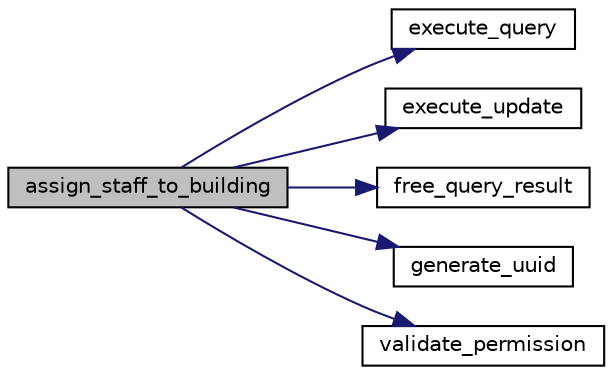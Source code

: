 digraph "assign_staff_to_building"
{
 // LATEX_PDF_SIZE
  edge [fontname="Helvetica",fontsize="10",labelfontname="Helvetica",labelfontsize="10"];
  node [fontname="Helvetica",fontsize="10",shape=record];
  rankdir="LR";
  Node1 [label="assign_staff_to_building",height=0.2,width=0.4,color="black", fillcolor="grey75", style="filled", fontcolor="black",tooltip=" "];
  Node1 -> Node2 [color="midnightblue",fontsize="10",style="solid",fontname="Helvetica"];
  Node2 [label="execute_query",height=0.2,width=0.4,color="black", fillcolor="white", style="filled",URL="$db__query_8c.html#ad6a50f994e852c3e41ca39df52927b8a",tooltip=" "];
  Node1 -> Node3 [color="midnightblue",fontsize="10",style="solid",fontname="Helvetica"];
  Node3 [label="execute_update",height=0.2,width=0.4,color="black", fillcolor="white", style="filled",URL="$db__query_8c.html#a8e8357f0e514181200d759cc87a3a088",tooltip=" "];
  Node1 -> Node4 [color="midnightblue",fontsize="10",style="solid",fontname="Helvetica"];
  Node4 [label="free_query_result",height=0.2,width=0.4,color="black", fillcolor="white", style="filled",URL="$db__query_8c.html#ad4c3a29daaeb7d4428edf4dbb111f1b5",tooltip=" "];
  Node1 -> Node5 [color="midnightblue",fontsize="10",style="solid",fontname="Helvetica"];
  Node5 [label="generate_uuid",height=0.2,width=0.4,color="black", fillcolor="white", style="filled",URL="$utils_8c.html#af5263e9c5ed8b07e92367144201731b2",tooltip="生成UUID字符串"];
  Node1 -> Node6 [color="midnightblue",fontsize="10",style="solid",fontname="Helvetica"];
  Node6 [label="validate_permission",height=0.2,width=0.4,color="black", fillcolor="white", style="filled",URL="$auth_8c.html#a4147a77cb3537ed3be427279c07b8f38",tooltip="验证用户是否具有执行特定操作的权限"];
}
